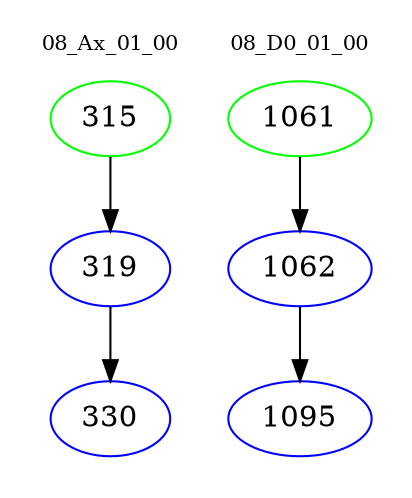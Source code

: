 digraph{
subgraph cluster_0 {
color = white
label = "08_Ax_01_00";
fontsize=10;
T0_315 [label="315", color="green"]
T0_315 -> T0_319 [color="black"]
T0_319 [label="319", color="blue"]
T0_319 -> T0_330 [color="black"]
T0_330 [label="330", color="blue"]
}
subgraph cluster_1 {
color = white
label = "08_D0_01_00";
fontsize=10;
T1_1061 [label="1061", color="green"]
T1_1061 -> T1_1062 [color="black"]
T1_1062 [label="1062", color="blue"]
T1_1062 -> T1_1095 [color="black"]
T1_1095 [label="1095", color="blue"]
}
}

